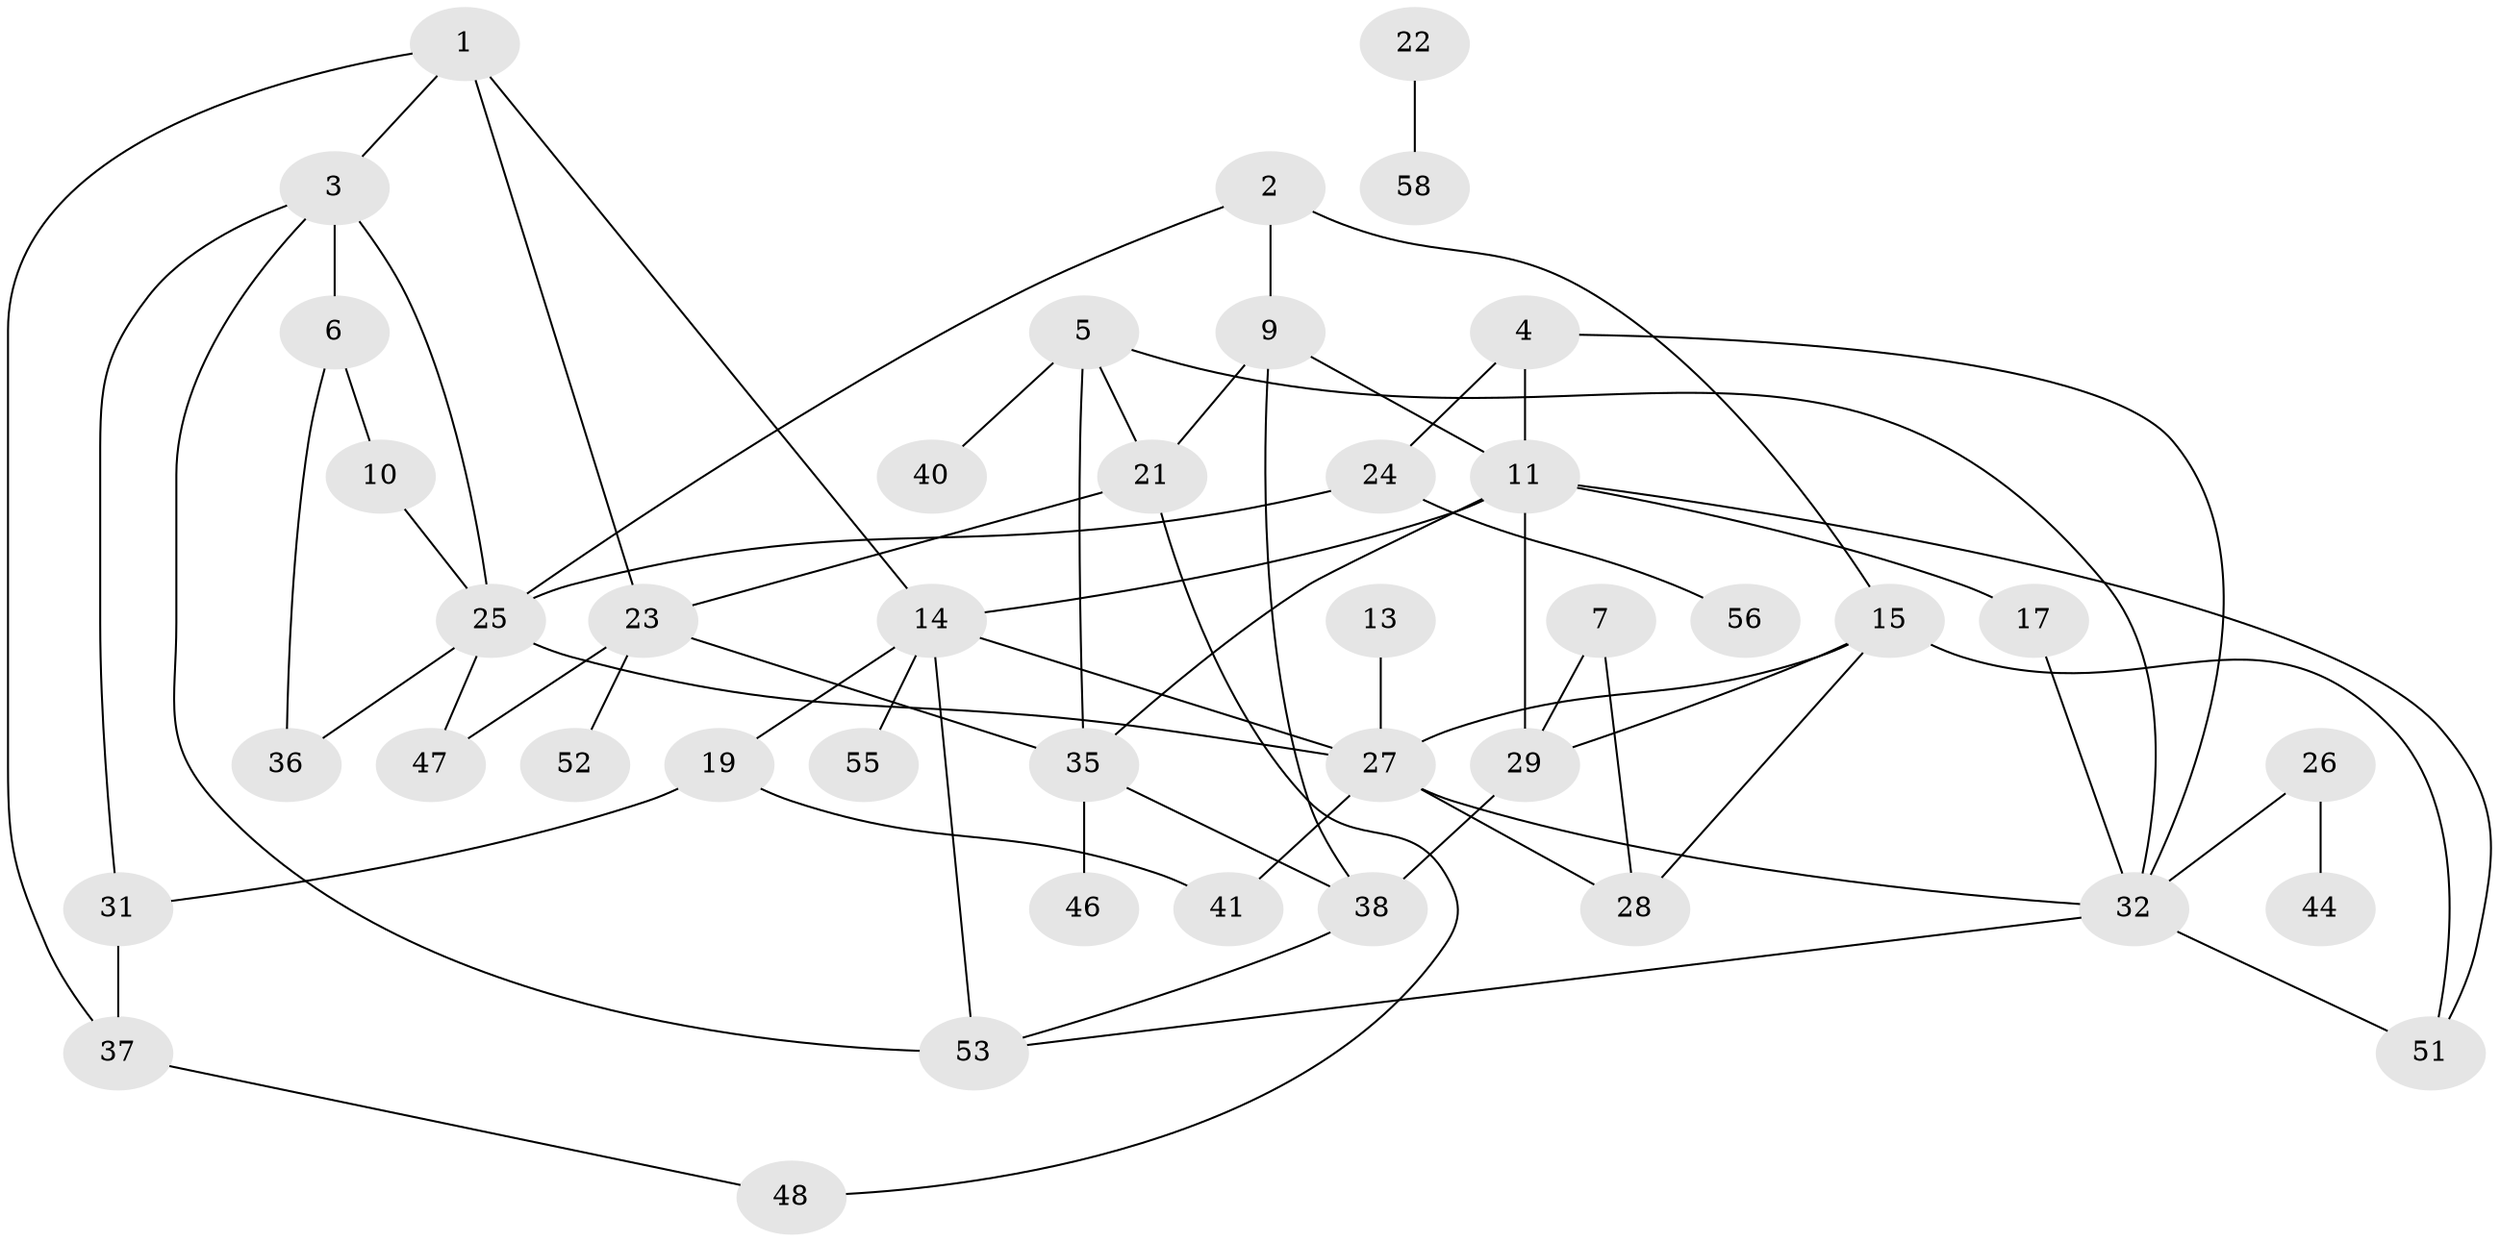 // original degree distribution, {5: 0.04827586206896552, 1: 0.2827586206896552, 3: 0.2482758620689655, 2: 0.2413793103448276, 0: 0.08275862068965517, 4: 0.08275862068965517, 6: 0.013793103448275862}
// Generated by graph-tools (version 1.1) at 2025/48/03/04/25 22:48:01]
// undirected, 42 vertices, 67 edges
graph export_dot {
  node [color=gray90,style=filled];
  1;
  2;
  3;
  4;
  5;
  6;
  7;
  9;
  10;
  11;
  13;
  14;
  15;
  17;
  19;
  21;
  22;
  23;
  24;
  25;
  26;
  27;
  28;
  29;
  31;
  32;
  35;
  36;
  37;
  38;
  40;
  41;
  44;
  46;
  47;
  48;
  51;
  52;
  53;
  55;
  56;
  58;
  1 -- 3 [weight=1.0];
  1 -- 14 [weight=1.0];
  1 -- 23 [weight=1.0];
  1 -- 37 [weight=1.0];
  2 -- 9 [weight=1.0];
  2 -- 15 [weight=1.0];
  2 -- 25 [weight=1.0];
  3 -- 6 [weight=1.0];
  3 -- 25 [weight=1.0];
  3 -- 31 [weight=1.0];
  3 -- 53 [weight=1.0];
  4 -- 11 [weight=1.0];
  4 -- 24 [weight=1.0];
  4 -- 32 [weight=1.0];
  5 -- 21 [weight=1.0];
  5 -- 32 [weight=1.0];
  5 -- 35 [weight=1.0];
  5 -- 40 [weight=1.0];
  6 -- 10 [weight=1.0];
  6 -- 36 [weight=1.0];
  7 -- 28 [weight=1.0];
  7 -- 29 [weight=1.0];
  9 -- 11 [weight=1.0];
  9 -- 21 [weight=1.0];
  9 -- 38 [weight=1.0];
  10 -- 25 [weight=1.0];
  11 -- 14 [weight=1.0];
  11 -- 17 [weight=1.0];
  11 -- 29 [weight=2.0];
  11 -- 35 [weight=1.0];
  11 -- 51 [weight=1.0];
  13 -- 27 [weight=1.0];
  14 -- 19 [weight=1.0];
  14 -- 27 [weight=1.0];
  14 -- 53 [weight=2.0];
  14 -- 55 [weight=1.0];
  15 -- 27 [weight=1.0];
  15 -- 28 [weight=1.0];
  15 -- 29 [weight=1.0];
  15 -- 51 [weight=1.0];
  17 -- 32 [weight=1.0];
  19 -- 31 [weight=2.0];
  19 -- 41 [weight=1.0];
  21 -- 23 [weight=1.0];
  21 -- 48 [weight=1.0];
  22 -- 58 [weight=1.0];
  23 -- 35 [weight=1.0];
  23 -- 47 [weight=1.0];
  23 -- 52 [weight=1.0];
  24 -- 25 [weight=1.0];
  24 -- 56 [weight=1.0];
  25 -- 27 [weight=1.0];
  25 -- 36 [weight=1.0];
  25 -- 47 [weight=1.0];
  26 -- 32 [weight=1.0];
  26 -- 44 [weight=1.0];
  27 -- 28 [weight=1.0];
  27 -- 32 [weight=1.0];
  27 -- 41 [weight=1.0];
  29 -- 38 [weight=1.0];
  31 -- 37 [weight=1.0];
  32 -- 51 [weight=1.0];
  32 -- 53 [weight=1.0];
  35 -- 38 [weight=1.0];
  35 -- 46 [weight=1.0];
  37 -- 48 [weight=1.0];
  38 -- 53 [weight=1.0];
}
